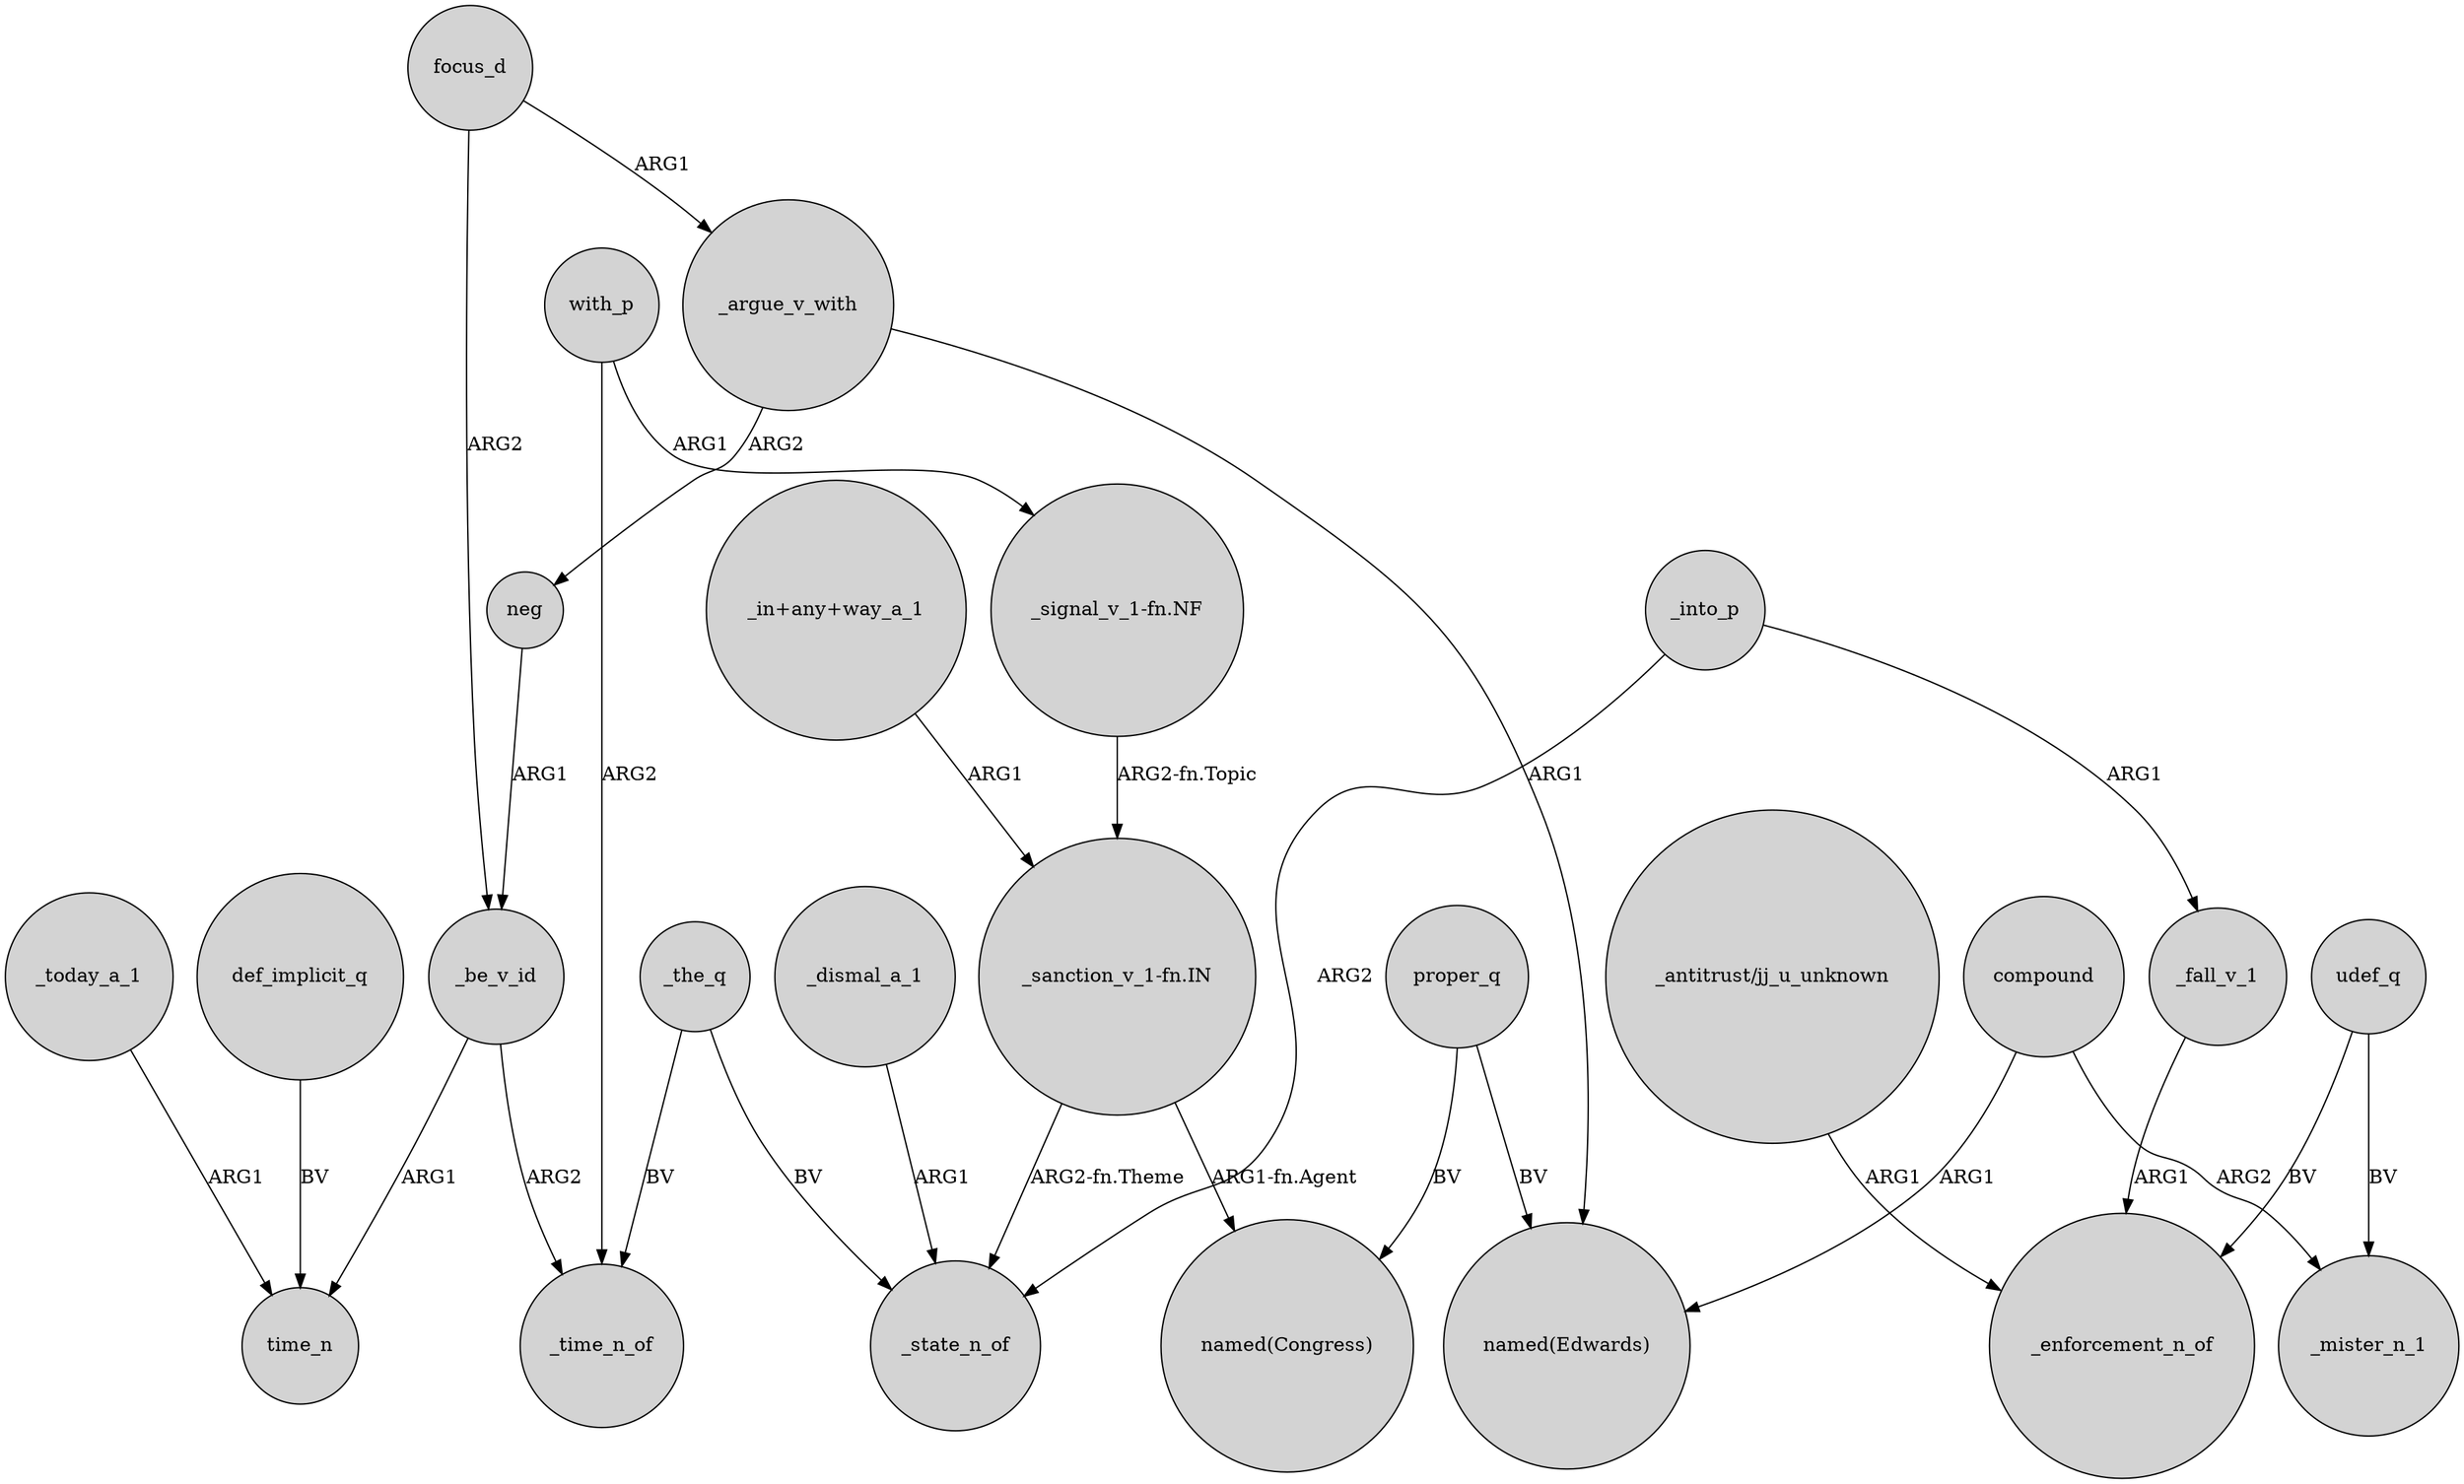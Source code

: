 digraph {
	node [shape=circle style=filled]
	focus_d -> _be_v_id [label=ARG2]
	with_p -> "_signal_v_1-fn.NF" [label=ARG1]
	_argue_v_with -> "named(Edwards)" [label=ARG1]
	focus_d -> _argue_v_with [label=ARG1]
	_be_v_id -> time_n [label=ARG1]
	_today_a_1 -> time_n [label=ARG1]
	"_sanction_v_1-fn.IN" -> _state_n_of [label="ARG2-fn.Theme"]
	_into_p -> _fall_v_1 [label=ARG1]
	compound -> _mister_n_1 [label=ARG2]
	udef_q -> _mister_n_1 [label=BV]
	_the_q -> _state_n_of [label=BV]
	_into_p -> _state_n_of [label=ARG2]
	"_signal_v_1-fn.NF" -> "_sanction_v_1-fn.IN" [label="ARG2-fn.Topic"]
	proper_q -> "named(Congress)" [label=BV]
	_argue_v_with -> neg [label=ARG2]
	compound -> "named(Edwards)" [label=ARG1]
	_be_v_id -> _time_n_of [label=ARG2]
	_the_q -> _time_n_of [label=BV]
	"_antitrust/jj_u_unknown" -> _enforcement_n_of [label=ARG1]
	with_p -> _time_n_of [label=ARG2]
	"_in+any+way_a_1" -> "_sanction_v_1-fn.IN" [label=ARG1]
	udef_q -> _enforcement_n_of [label=BV]
	"_sanction_v_1-fn.IN" -> "named(Congress)" [label="ARG1-fn.Agent"]
	proper_q -> "named(Edwards)" [label=BV]
	neg -> _be_v_id [label=ARG1]
	_fall_v_1 -> _enforcement_n_of [label=ARG1]
	_dismal_a_1 -> _state_n_of [label=ARG1]
	def_implicit_q -> time_n [label=BV]
}
